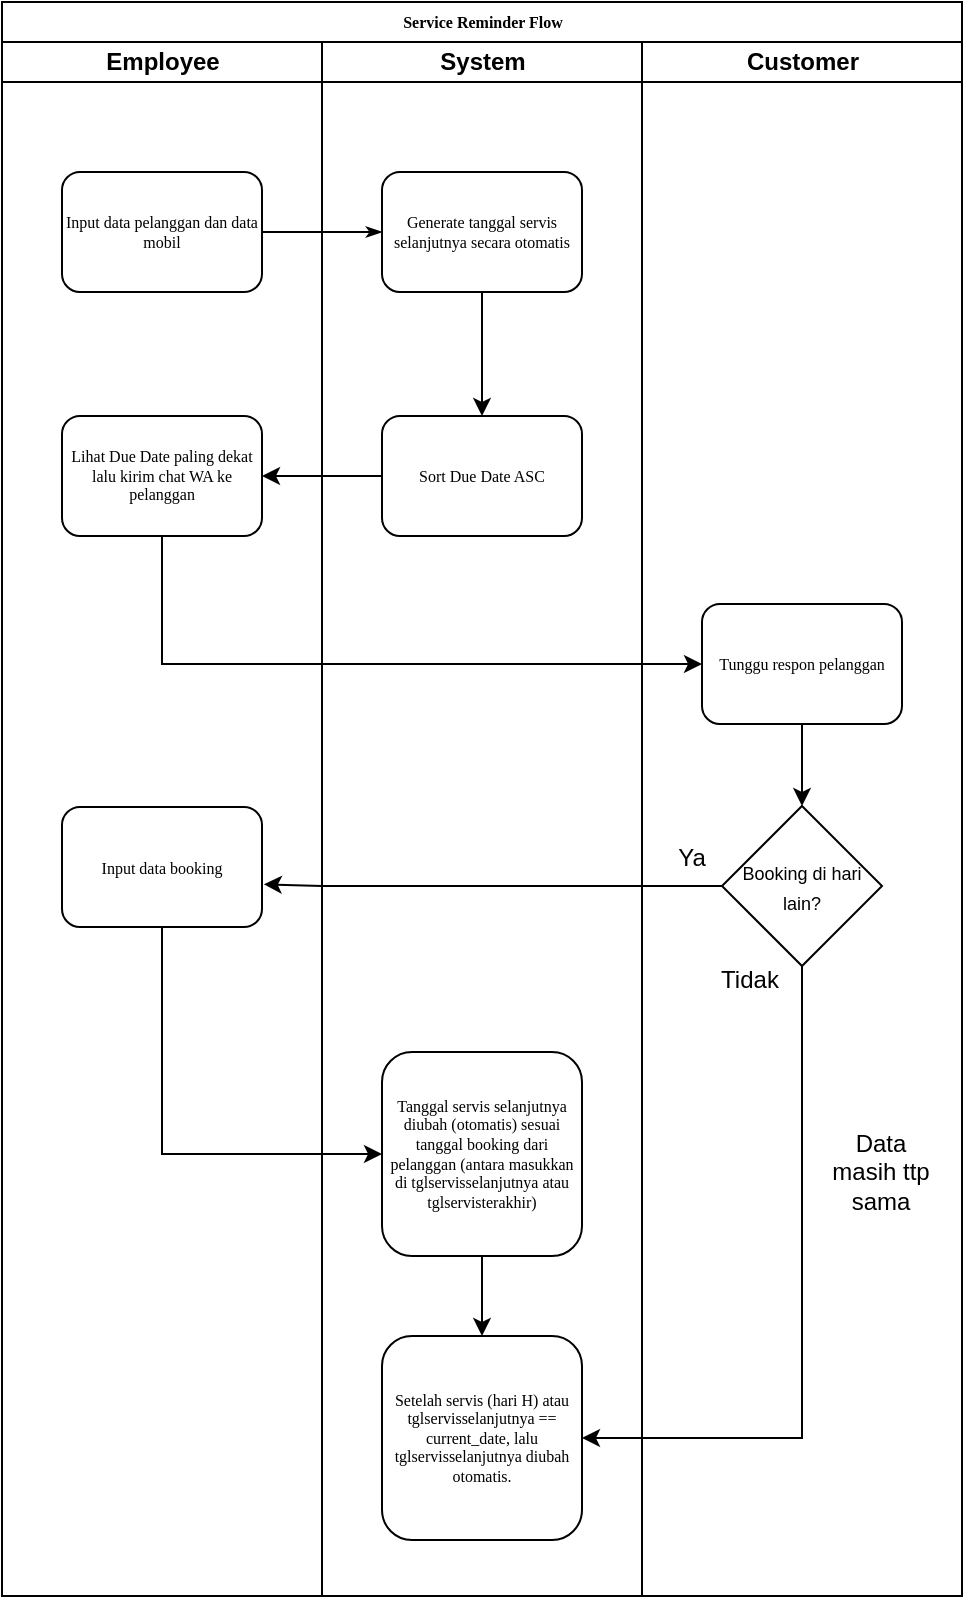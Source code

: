<mxfile version="14.1.8" type="device" pages="2"><diagram name="Service Reminder Flow" id="74e2e168-ea6b-b213-b513-2b3c1d86103e"><mxGraphModel dx="1066" dy="594" grid="0" gridSize="10" guides="1" tooltips="1" connect="1" arrows="1" fold="1" page="1" pageScale="1" pageWidth="1100" pageHeight="850" background="#ffffff" math="0" shadow="0"><root><mxCell id="0"/><mxCell id="1" parent="0"/><mxCell id="77e6c97f196da883-1" value="Service Reminder Flow" style="swimlane;html=1;childLayout=stackLayout;startSize=20;rounded=0;shadow=0;labelBackgroundColor=none;strokeWidth=1;fontFamily=Verdana;fontSize=8;align=center;" parent="1" vertex="1"><mxGeometry x="27" y="24" width="480" height="797" as="geometry"/></mxCell><mxCell id="77e6c97f196da883-2" value="Employee" style="swimlane;html=1;startSize=20;" parent="77e6c97f196da883-1" vertex="1"><mxGeometry y="20" width="160" height="777" as="geometry"/></mxCell><mxCell id="77e6c97f196da883-8" value="Input data pelanggan dan data mobil" style="rounded=1;whiteSpace=wrap;html=1;shadow=0;labelBackgroundColor=none;strokeWidth=1;fontFamily=Verdana;fontSize=8;align=center;" parent="77e6c97f196da883-2" vertex="1"><mxGeometry x="30" y="65" width="100" height="60" as="geometry"/></mxCell><mxCell id="aInMWX7KeEX_v3kXgzIO-4" value="Lihat Due Date paling dekat lalu kirim chat WA ke pelanggan" style="rounded=1;whiteSpace=wrap;html=1;shadow=0;labelBackgroundColor=none;strokeWidth=1;fontFamily=Verdana;fontSize=8;align=center;" vertex="1" parent="77e6c97f196da883-2"><mxGeometry x="30" y="187" width="100" height="60" as="geometry"/></mxCell><mxCell id="aInMWX7KeEX_v3kXgzIO-10" value="Input data booking" style="rounded=1;whiteSpace=wrap;html=1;shadow=0;labelBackgroundColor=none;strokeWidth=1;fontFamily=Verdana;fontSize=8;align=center;" vertex="1" parent="77e6c97f196da883-2"><mxGeometry x="30" y="382.5" width="100" height="60" as="geometry"/></mxCell><mxCell id="77e6c97f196da883-26" style="edgeStyle=orthogonalEdgeStyle;rounded=1;html=1;labelBackgroundColor=none;startArrow=none;startFill=0;startSize=5;endArrow=classicThin;endFill=1;endSize=5;jettySize=auto;orthogonalLoop=1;strokeWidth=1;fontFamily=Verdana;fontSize=8" parent="77e6c97f196da883-1" source="77e6c97f196da883-8" target="77e6c97f196da883-11" edge="1"><mxGeometry relative="1" as="geometry"/></mxCell><mxCell id="77e6c97f196da883-3" value="System" style="swimlane;html=1;startSize=20;" parent="77e6c97f196da883-1" vertex="1"><mxGeometry x="160" y="20" width="160" height="777" as="geometry"/></mxCell><mxCell id="aInMWX7KeEX_v3kXgzIO-1" style="edgeStyle=orthogonalEdgeStyle;rounded=0;orthogonalLoop=1;jettySize=auto;html=1;entryX=0.5;entryY=0;entryDx=0;entryDy=0;" edge="1" parent="77e6c97f196da883-3" source="77e6c97f196da883-11" target="77e6c97f196da883-9"><mxGeometry relative="1" as="geometry"/></mxCell><mxCell id="77e6c97f196da883-11" value="Generate tanggal servis selanjutnya secara otomatis" style="rounded=1;whiteSpace=wrap;html=1;shadow=0;labelBackgroundColor=none;strokeWidth=1;fontFamily=Verdana;fontSize=8;align=center;" parent="77e6c97f196da883-3" vertex="1"><mxGeometry x="30" y="65" width="100" height="60" as="geometry"/></mxCell><mxCell id="77e6c97f196da883-9" value="Sort Due Date ASC" style="rounded=1;whiteSpace=wrap;html=1;shadow=0;labelBackgroundColor=none;strokeWidth=1;fontFamily=Verdana;fontSize=8;align=center;" parent="77e6c97f196da883-3" vertex="1"><mxGeometry x="30" y="187" width="100" height="60" as="geometry"/></mxCell><mxCell id="aInMWX7KeEX_v3kXgzIO-19" style="edgeStyle=orthogonalEdgeStyle;rounded=0;orthogonalLoop=1;jettySize=auto;html=1;entryX=0.5;entryY=0;entryDx=0;entryDy=0;" edge="1" parent="77e6c97f196da883-3" source="aInMWX7KeEX_v3kXgzIO-16" target="aInMWX7KeEX_v3kXgzIO-18"><mxGeometry relative="1" as="geometry"/></mxCell><mxCell id="aInMWX7KeEX_v3kXgzIO-16" value="Tanggal servis selanjutnya diubah (otomatis) sesuai tanggal booking dari pelanggan (antara masukkan di tglservisselanjutnya atau tglservisterakhir)" style="rounded=1;whiteSpace=wrap;html=1;shadow=0;labelBackgroundColor=none;strokeWidth=1;fontFamily=Verdana;fontSize=8;align=center;" vertex="1" parent="77e6c97f196da883-3"><mxGeometry x="30" y="505" width="100" height="102" as="geometry"/></mxCell><mxCell id="aInMWX7KeEX_v3kXgzIO-18" value="Setelah servis (hari H) atau tglservisselanjutnya == current_date, lalu tglservisselanjutnya diubah otomatis." style="rounded=1;whiteSpace=wrap;html=1;shadow=0;labelBackgroundColor=none;strokeWidth=1;fontFamily=Verdana;fontSize=8;align=center;" vertex="1" parent="77e6c97f196da883-3"><mxGeometry x="30" y="647" width="100" height="102" as="geometry"/></mxCell><mxCell id="77e6c97f196da883-4" value="Customer" style="swimlane;html=1;startSize=20;" parent="77e6c97f196da883-1" vertex="1"><mxGeometry x="320" y="20" width="160" height="777" as="geometry"/></mxCell><mxCell id="aInMWX7KeEX_v3kXgzIO-9" style="edgeStyle=orthogonalEdgeStyle;rounded=0;orthogonalLoop=1;jettySize=auto;html=1;" edge="1" parent="77e6c97f196da883-4" source="aInMWX7KeEX_v3kXgzIO-6" target="aInMWX7KeEX_v3kXgzIO-8"><mxGeometry relative="1" as="geometry"/></mxCell><mxCell id="aInMWX7KeEX_v3kXgzIO-6" value="Tunggu respon pelanggan" style="rounded=1;whiteSpace=wrap;html=1;shadow=0;labelBackgroundColor=none;strokeWidth=1;fontFamily=Verdana;fontSize=8;align=center;" vertex="1" parent="77e6c97f196da883-4"><mxGeometry x="30" y="281" width="100" height="60" as="geometry"/></mxCell><mxCell id="aInMWX7KeEX_v3kXgzIO-8" value="&lt;font style=&quot;font-size: 9px&quot;&gt;Booking di hari lain?&lt;/font&gt;" style="rhombus;whiteSpace=wrap;html=1;" vertex="1" parent="77e6c97f196da883-4"><mxGeometry x="40" y="382" width="80" height="80" as="geometry"/></mxCell><mxCell id="aInMWX7KeEX_v3kXgzIO-12" value="Ya" style="text;html=1;strokeColor=none;fillColor=none;align=center;verticalAlign=middle;whiteSpace=wrap;rounded=0;" vertex="1" parent="77e6c97f196da883-4"><mxGeometry x="5" y="398" width="40" height="20" as="geometry"/></mxCell><mxCell id="aInMWX7KeEX_v3kXgzIO-15" value="Tidak" style="text;html=1;strokeColor=none;fillColor=none;align=center;verticalAlign=middle;whiteSpace=wrap;rounded=0;" vertex="1" parent="77e6c97f196da883-4"><mxGeometry x="34" y="459" width="40" height="20" as="geometry"/></mxCell><mxCell id="aInMWX7KeEX_v3kXgzIO-20" value="Data&lt;br&gt;masih ttp sama" style="text;html=1;strokeColor=none;fillColor=none;align=center;verticalAlign=middle;whiteSpace=wrap;rounded=0;" vertex="1" parent="77e6c97f196da883-4"><mxGeometry x="91" y="555" width="57" height="20" as="geometry"/></mxCell><mxCell id="aInMWX7KeEX_v3kXgzIO-5" style="edgeStyle=orthogonalEdgeStyle;rounded=0;orthogonalLoop=1;jettySize=auto;html=1;entryX=1;entryY=0.5;entryDx=0;entryDy=0;" edge="1" parent="77e6c97f196da883-1" source="77e6c97f196da883-9" target="aInMWX7KeEX_v3kXgzIO-4"><mxGeometry relative="1" as="geometry"/></mxCell><mxCell id="aInMWX7KeEX_v3kXgzIO-7" style="edgeStyle=orthogonalEdgeStyle;rounded=0;orthogonalLoop=1;jettySize=auto;html=1;entryX=0;entryY=0.5;entryDx=0;entryDy=0;exitX=0.5;exitY=1;exitDx=0;exitDy=0;" edge="1" parent="77e6c97f196da883-1" source="aInMWX7KeEX_v3kXgzIO-4" target="aInMWX7KeEX_v3kXgzIO-6"><mxGeometry relative="1" as="geometry"/></mxCell><mxCell id="aInMWX7KeEX_v3kXgzIO-11" style="edgeStyle=orthogonalEdgeStyle;rounded=0;orthogonalLoop=1;jettySize=auto;html=1;entryX=1.009;entryY=0.644;entryDx=0;entryDy=0;exitX=0;exitY=0.5;exitDx=0;exitDy=0;entryPerimeter=0;" edge="1" parent="77e6c97f196da883-1" source="aInMWX7KeEX_v3kXgzIO-8" target="aInMWX7KeEX_v3kXgzIO-10"><mxGeometry relative="1" as="geometry"><Array as="points"><mxPoint x="160" y="442"/><mxPoint x="160" y="441"/></Array></mxGeometry></mxCell><mxCell id="aInMWX7KeEX_v3kXgzIO-17" style="edgeStyle=orthogonalEdgeStyle;rounded=0;orthogonalLoop=1;jettySize=auto;html=1;entryX=0;entryY=0.5;entryDx=0;entryDy=0;exitX=0.5;exitY=1;exitDx=0;exitDy=0;" edge="1" parent="77e6c97f196da883-1" source="aInMWX7KeEX_v3kXgzIO-10" target="aInMWX7KeEX_v3kXgzIO-16"><mxGeometry relative="1" as="geometry"/></mxCell><mxCell id="aInMWX7KeEX_v3kXgzIO-14" style="edgeStyle=orthogonalEdgeStyle;rounded=0;orthogonalLoop=1;jettySize=auto;html=1;entryX=1;entryY=0.5;entryDx=0;entryDy=0;exitX=0.5;exitY=1;exitDx=0;exitDy=0;" edge="1" parent="77e6c97f196da883-1" source="aInMWX7KeEX_v3kXgzIO-8" target="aInMWX7KeEX_v3kXgzIO-18"><mxGeometry relative="1" as="geometry"><mxPoint x="570" y="505.0" as="targetPoint"/></mxGeometry></mxCell></root></mxGraphModel></diagram><diagram id="oOA8JXjfhwN0rbBvdL1u" name="Flow update schedule"><mxGraphModel dx="1827" dy="1019" grid="0" gridSize="10" guides="1" tooltips="1" connect="1" arrows="1" fold="1" page="1" pageScale="1" pageWidth="850" pageHeight="1100" math="0" shadow="0"><root><mxCell id="I0yqDPmX3RrwYhXTD9Z9-0"/><mxCell id="I0yqDPmX3RrwYhXTD9Z9-1" parent="I0yqDPmX3RrwYhXTD9Z9-0"/><mxCell id="aMcMIWTA-oMLU217tefU-0" value="Flow update schedule (tanggal servis terakhir dan tanggal servis selanjutnya)" style="text;html=1;strokeColor=none;fillColor=none;align=center;verticalAlign=middle;whiteSpace=wrap;rounded=0;fontSize=15;fontStyle=1" vertex="1" parent="I0yqDPmX3RrwYhXTD9Z9-1"><mxGeometry x="117" y="43" width="616" height="20" as="geometry"/></mxCell><mxCell id="aMcMIWTA-oMLU217tefU-1" value="" style="rounded=0;whiteSpace=wrap;html=1;fontSize=15;" vertex="1" parent="I0yqDPmX3RrwYhXTD9Z9-1"><mxGeometry x="365" y="90" width="120" height="60" as="geometry"/></mxCell></root></mxGraphModel></diagram></mxfile>